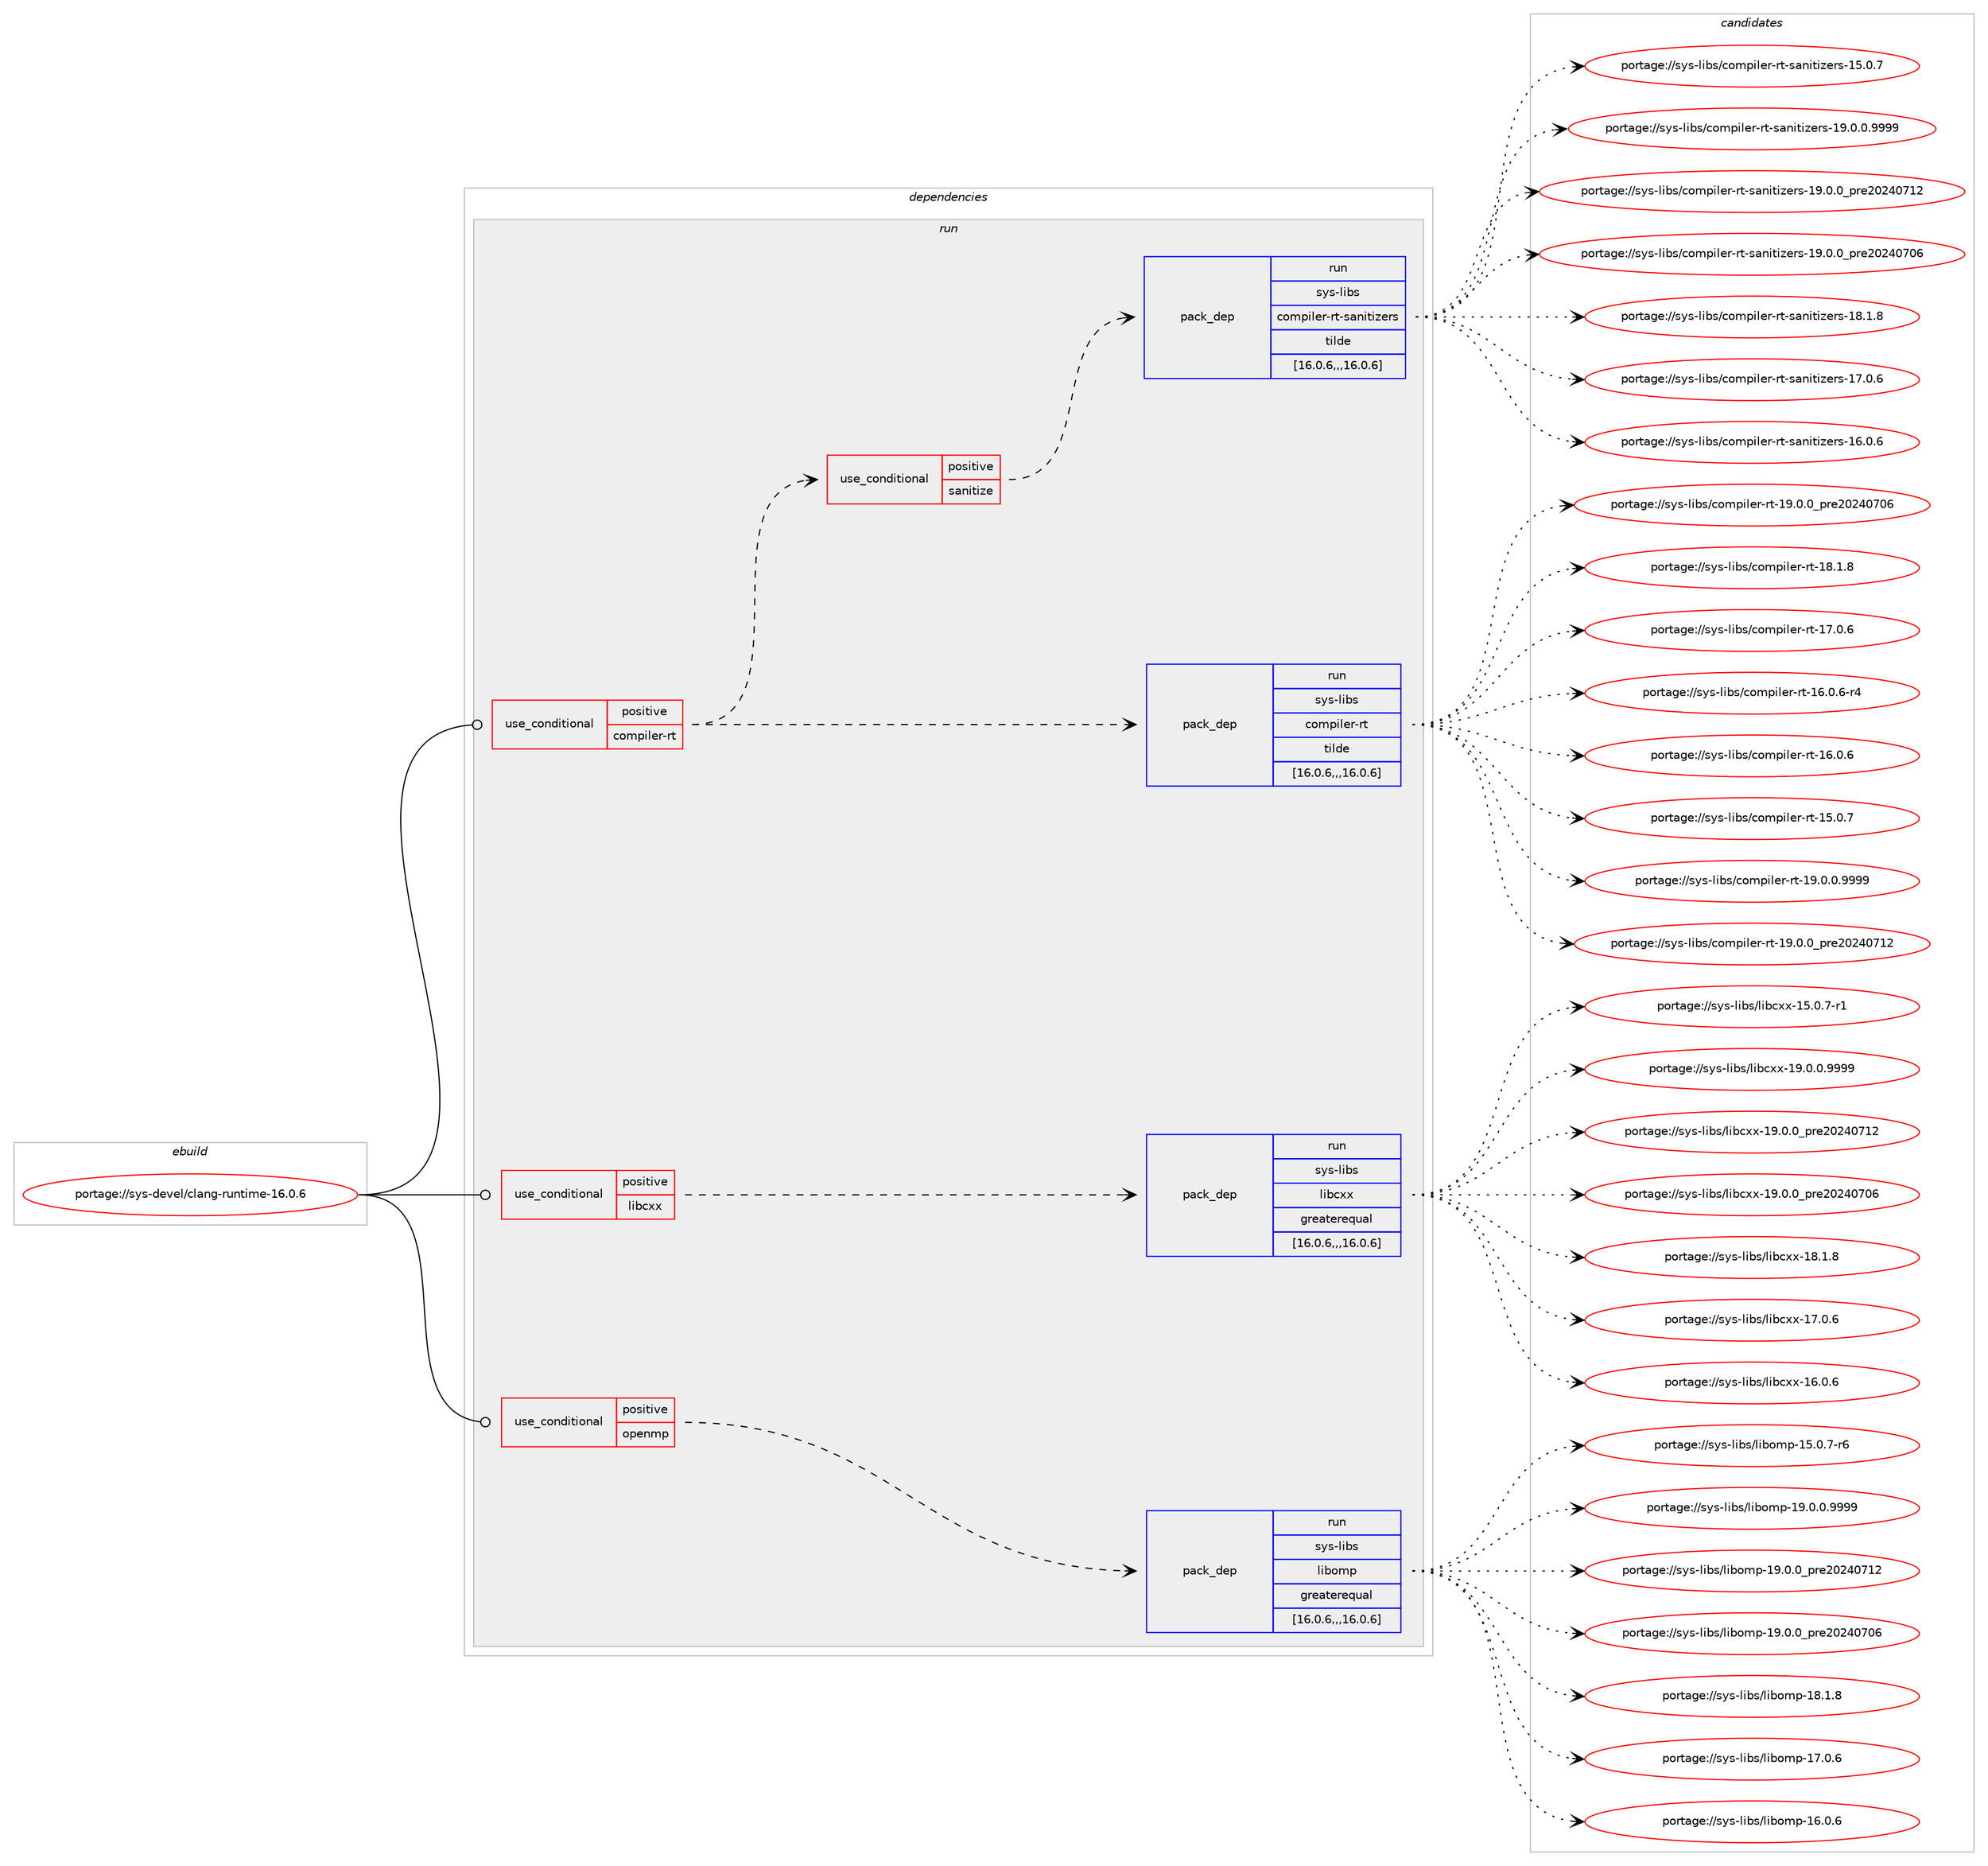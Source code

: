 digraph prolog {

# *************
# Graph options
# *************

newrank=true;
concentrate=true;
compound=true;
graph [rankdir=LR,fontname=Helvetica,fontsize=10,ranksep=1.5];#, ranksep=2.5, nodesep=0.2];
edge  [arrowhead=vee];
node  [fontname=Helvetica,fontsize=10];

# **********
# The ebuild
# **********

subgraph cluster_leftcol {
color=gray;
label=<<i>ebuild</i>>;
id [label="portage://sys-devel/clang-runtime-16.0.6", color=red, width=4, href="../sys-devel/clang-runtime-16.0.6.svg"];
}

# ****************
# The dependencies
# ****************

subgraph cluster_midcol {
color=gray;
label=<<i>dependencies</i>>;
subgraph cluster_compile {
fillcolor="#eeeeee";
style=filled;
label=<<i>compile</i>>;
}
subgraph cluster_compileandrun {
fillcolor="#eeeeee";
style=filled;
label=<<i>compile and run</i>>;
}
subgraph cluster_run {
fillcolor="#eeeeee";
style=filled;
label=<<i>run</i>>;
subgraph cond451 {
dependency2340 [label=<<TABLE BORDER="0" CELLBORDER="1" CELLSPACING="0" CELLPADDING="4"><TR><TD ROWSPAN="3" CELLPADDING="10">use_conditional</TD></TR><TR><TD>positive</TD></TR><TR><TD>compiler-rt</TD></TR></TABLE>>, shape=none, color=red];
subgraph pack1874 {
dependency2341 [label=<<TABLE BORDER="0" CELLBORDER="1" CELLSPACING="0" CELLPADDING="4" WIDTH="220"><TR><TD ROWSPAN="6" CELLPADDING="30">pack_dep</TD></TR><TR><TD WIDTH="110">run</TD></TR><TR><TD>sys-libs</TD></TR><TR><TD>compiler-rt</TD></TR><TR><TD>tilde</TD></TR><TR><TD>[16.0.6,,,16.0.6]</TD></TR></TABLE>>, shape=none, color=blue];
}
dependency2340:e -> dependency2341:w [weight=20,style="dashed",arrowhead="vee"];
subgraph cond452 {
dependency2342 [label=<<TABLE BORDER="0" CELLBORDER="1" CELLSPACING="0" CELLPADDING="4"><TR><TD ROWSPAN="3" CELLPADDING="10">use_conditional</TD></TR><TR><TD>positive</TD></TR><TR><TD>sanitize</TD></TR></TABLE>>, shape=none, color=red];
subgraph pack1875 {
dependency2343 [label=<<TABLE BORDER="0" CELLBORDER="1" CELLSPACING="0" CELLPADDING="4" WIDTH="220"><TR><TD ROWSPAN="6" CELLPADDING="30">pack_dep</TD></TR><TR><TD WIDTH="110">run</TD></TR><TR><TD>sys-libs</TD></TR><TR><TD>compiler-rt-sanitizers</TD></TR><TR><TD>tilde</TD></TR><TR><TD>[16.0.6,,,16.0.6]</TD></TR></TABLE>>, shape=none, color=blue];
}
dependency2342:e -> dependency2343:w [weight=20,style="dashed",arrowhead="vee"];
}
dependency2340:e -> dependency2342:w [weight=20,style="dashed",arrowhead="vee"];
}
id:e -> dependency2340:w [weight=20,style="solid",arrowhead="odot"];
subgraph cond453 {
dependency2344 [label=<<TABLE BORDER="0" CELLBORDER="1" CELLSPACING="0" CELLPADDING="4"><TR><TD ROWSPAN="3" CELLPADDING="10">use_conditional</TD></TR><TR><TD>positive</TD></TR><TR><TD>libcxx</TD></TR></TABLE>>, shape=none, color=red];
subgraph pack1876 {
dependency2345 [label=<<TABLE BORDER="0" CELLBORDER="1" CELLSPACING="0" CELLPADDING="4" WIDTH="220"><TR><TD ROWSPAN="6" CELLPADDING="30">pack_dep</TD></TR><TR><TD WIDTH="110">run</TD></TR><TR><TD>sys-libs</TD></TR><TR><TD>libcxx</TD></TR><TR><TD>greaterequal</TD></TR><TR><TD>[16.0.6,,,16.0.6]</TD></TR></TABLE>>, shape=none, color=blue];
}
dependency2344:e -> dependency2345:w [weight=20,style="dashed",arrowhead="vee"];
}
id:e -> dependency2344:w [weight=20,style="solid",arrowhead="odot"];
subgraph cond454 {
dependency2346 [label=<<TABLE BORDER="0" CELLBORDER="1" CELLSPACING="0" CELLPADDING="4"><TR><TD ROWSPAN="3" CELLPADDING="10">use_conditional</TD></TR><TR><TD>positive</TD></TR><TR><TD>openmp</TD></TR></TABLE>>, shape=none, color=red];
subgraph pack1877 {
dependency2347 [label=<<TABLE BORDER="0" CELLBORDER="1" CELLSPACING="0" CELLPADDING="4" WIDTH="220"><TR><TD ROWSPAN="6" CELLPADDING="30">pack_dep</TD></TR><TR><TD WIDTH="110">run</TD></TR><TR><TD>sys-libs</TD></TR><TR><TD>libomp</TD></TR><TR><TD>greaterequal</TD></TR><TR><TD>[16.0.6,,,16.0.6]</TD></TR></TABLE>>, shape=none, color=blue];
}
dependency2346:e -> dependency2347:w [weight=20,style="dashed",arrowhead="vee"];
}
id:e -> dependency2346:w [weight=20,style="solid",arrowhead="odot"];
}
}

# **************
# The candidates
# **************

subgraph cluster_choices {
rank=same;
color=gray;
label=<<i>candidates</i>>;

subgraph choice1874 {
color=black;
nodesep=1;
choice1151211154510810598115479911110911210510810111445114116454957464846484657575757 [label="portage://sys-libs/compiler-rt-19.0.0.9999", color=red, width=4,href="../sys-libs/compiler-rt-19.0.0.9999.svg"];
choice115121115451081059811547991111091121051081011144511411645495746484648951121141015048505248554950 [label="portage://sys-libs/compiler-rt-19.0.0_pre20240712", color=red, width=4,href="../sys-libs/compiler-rt-19.0.0_pre20240712.svg"];
choice115121115451081059811547991111091121051081011144511411645495746484648951121141015048505248554854 [label="portage://sys-libs/compiler-rt-19.0.0_pre20240706", color=red, width=4,href="../sys-libs/compiler-rt-19.0.0_pre20240706.svg"];
choice115121115451081059811547991111091121051081011144511411645495646494656 [label="portage://sys-libs/compiler-rt-18.1.8", color=red, width=4,href="../sys-libs/compiler-rt-18.1.8.svg"];
choice115121115451081059811547991111091121051081011144511411645495546484654 [label="portage://sys-libs/compiler-rt-17.0.6", color=red, width=4,href="../sys-libs/compiler-rt-17.0.6.svg"];
choice1151211154510810598115479911110911210510810111445114116454954464846544511452 [label="portage://sys-libs/compiler-rt-16.0.6-r4", color=red, width=4,href="../sys-libs/compiler-rt-16.0.6-r4.svg"];
choice115121115451081059811547991111091121051081011144511411645495446484654 [label="portage://sys-libs/compiler-rt-16.0.6", color=red, width=4,href="../sys-libs/compiler-rt-16.0.6.svg"];
choice115121115451081059811547991111091121051081011144511411645495346484655 [label="portage://sys-libs/compiler-rt-15.0.7", color=red, width=4,href="../sys-libs/compiler-rt-15.0.7.svg"];
dependency2341:e -> choice1151211154510810598115479911110911210510810111445114116454957464846484657575757:w [style=dotted,weight="100"];
dependency2341:e -> choice115121115451081059811547991111091121051081011144511411645495746484648951121141015048505248554950:w [style=dotted,weight="100"];
dependency2341:e -> choice115121115451081059811547991111091121051081011144511411645495746484648951121141015048505248554854:w [style=dotted,weight="100"];
dependency2341:e -> choice115121115451081059811547991111091121051081011144511411645495646494656:w [style=dotted,weight="100"];
dependency2341:e -> choice115121115451081059811547991111091121051081011144511411645495546484654:w [style=dotted,weight="100"];
dependency2341:e -> choice1151211154510810598115479911110911210510810111445114116454954464846544511452:w [style=dotted,weight="100"];
dependency2341:e -> choice115121115451081059811547991111091121051081011144511411645495446484654:w [style=dotted,weight="100"];
dependency2341:e -> choice115121115451081059811547991111091121051081011144511411645495346484655:w [style=dotted,weight="100"];
}
subgraph choice1875 {
color=black;
nodesep=1;
choice11512111545108105981154799111109112105108101114451141164511597110105116105122101114115454957464846484657575757 [label="portage://sys-libs/compiler-rt-sanitizers-19.0.0.9999", color=red, width=4,href="../sys-libs/compiler-rt-sanitizers-19.0.0.9999.svg"];
choice1151211154510810598115479911110911210510810111445114116451159711010511610512210111411545495746484648951121141015048505248554950 [label="portage://sys-libs/compiler-rt-sanitizers-19.0.0_pre20240712", color=red, width=4,href="../sys-libs/compiler-rt-sanitizers-19.0.0_pre20240712.svg"];
choice1151211154510810598115479911110911210510810111445114116451159711010511610512210111411545495746484648951121141015048505248554854 [label="portage://sys-libs/compiler-rt-sanitizers-19.0.0_pre20240706", color=red, width=4,href="../sys-libs/compiler-rt-sanitizers-19.0.0_pre20240706.svg"];
choice1151211154510810598115479911110911210510810111445114116451159711010511610512210111411545495646494656 [label="portage://sys-libs/compiler-rt-sanitizers-18.1.8", color=red, width=4,href="../sys-libs/compiler-rt-sanitizers-18.1.8.svg"];
choice1151211154510810598115479911110911210510810111445114116451159711010511610512210111411545495546484654 [label="portage://sys-libs/compiler-rt-sanitizers-17.0.6", color=red, width=4,href="../sys-libs/compiler-rt-sanitizers-17.0.6.svg"];
choice1151211154510810598115479911110911210510810111445114116451159711010511610512210111411545495446484654 [label="portage://sys-libs/compiler-rt-sanitizers-16.0.6", color=red, width=4,href="../sys-libs/compiler-rt-sanitizers-16.0.6.svg"];
choice1151211154510810598115479911110911210510810111445114116451159711010511610512210111411545495346484655 [label="portage://sys-libs/compiler-rt-sanitizers-15.0.7", color=red, width=4,href="../sys-libs/compiler-rt-sanitizers-15.0.7.svg"];
dependency2343:e -> choice11512111545108105981154799111109112105108101114451141164511597110105116105122101114115454957464846484657575757:w [style=dotted,weight="100"];
dependency2343:e -> choice1151211154510810598115479911110911210510810111445114116451159711010511610512210111411545495746484648951121141015048505248554950:w [style=dotted,weight="100"];
dependency2343:e -> choice1151211154510810598115479911110911210510810111445114116451159711010511610512210111411545495746484648951121141015048505248554854:w [style=dotted,weight="100"];
dependency2343:e -> choice1151211154510810598115479911110911210510810111445114116451159711010511610512210111411545495646494656:w [style=dotted,weight="100"];
dependency2343:e -> choice1151211154510810598115479911110911210510810111445114116451159711010511610512210111411545495546484654:w [style=dotted,weight="100"];
dependency2343:e -> choice1151211154510810598115479911110911210510810111445114116451159711010511610512210111411545495446484654:w [style=dotted,weight="100"];
dependency2343:e -> choice1151211154510810598115479911110911210510810111445114116451159711010511610512210111411545495346484655:w [style=dotted,weight="100"];
}
subgraph choice1876 {
color=black;
nodesep=1;
choice1151211154510810598115471081059899120120454957464846484657575757 [label="portage://sys-libs/libcxx-19.0.0.9999", color=red, width=4,href="../sys-libs/libcxx-19.0.0.9999.svg"];
choice115121115451081059811547108105989912012045495746484648951121141015048505248554950 [label="portage://sys-libs/libcxx-19.0.0_pre20240712", color=red, width=4,href="../sys-libs/libcxx-19.0.0_pre20240712.svg"];
choice115121115451081059811547108105989912012045495746484648951121141015048505248554854 [label="portage://sys-libs/libcxx-19.0.0_pre20240706", color=red, width=4,href="../sys-libs/libcxx-19.0.0_pre20240706.svg"];
choice115121115451081059811547108105989912012045495646494656 [label="portage://sys-libs/libcxx-18.1.8", color=red, width=4,href="../sys-libs/libcxx-18.1.8.svg"];
choice115121115451081059811547108105989912012045495546484654 [label="portage://sys-libs/libcxx-17.0.6", color=red, width=4,href="../sys-libs/libcxx-17.0.6.svg"];
choice115121115451081059811547108105989912012045495446484654 [label="portage://sys-libs/libcxx-16.0.6", color=red, width=4,href="../sys-libs/libcxx-16.0.6.svg"];
choice1151211154510810598115471081059899120120454953464846554511449 [label="portage://sys-libs/libcxx-15.0.7-r1", color=red, width=4,href="../sys-libs/libcxx-15.0.7-r1.svg"];
dependency2345:e -> choice1151211154510810598115471081059899120120454957464846484657575757:w [style=dotted,weight="100"];
dependency2345:e -> choice115121115451081059811547108105989912012045495746484648951121141015048505248554950:w [style=dotted,weight="100"];
dependency2345:e -> choice115121115451081059811547108105989912012045495746484648951121141015048505248554854:w [style=dotted,weight="100"];
dependency2345:e -> choice115121115451081059811547108105989912012045495646494656:w [style=dotted,weight="100"];
dependency2345:e -> choice115121115451081059811547108105989912012045495546484654:w [style=dotted,weight="100"];
dependency2345:e -> choice115121115451081059811547108105989912012045495446484654:w [style=dotted,weight="100"];
dependency2345:e -> choice1151211154510810598115471081059899120120454953464846554511449:w [style=dotted,weight="100"];
}
subgraph choice1877 {
color=black;
nodesep=1;
choice11512111545108105981154710810598111109112454957464846484657575757 [label="portage://sys-libs/libomp-19.0.0.9999", color=red, width=4,href="../sys-libs/libomp-19.0.0.9999.svg"];
choice1151211154510810598115471081059811110911245495746484648951121141015048505248554950 [label="portage://sys-libs/libomp-19.0.0_pre20240712", color=red, width=4,href="../sys-libs/libomp-19.0.0_pre20240712.svg"];
choice1151211154510810598115471081059811110911245495746484648951121141015048505248554854 [label="portage://sys-libs/libomp-19.0.0_pre20240706", color=red, width=4,href="../sys-libs/libomp-19.0.0_pre20240706.svg"];
choice1151211154510810598115471081059811110911245495646494656 [label="portage://sys-libs/libomp-18.1.8", color=red, width=4,href="../sys-libs/libomp-18.1.8.svg"];
choice1151211154510810598115471081059811110911245495546484654 [label="portage://sys-libs/libomp-17.0.6", color=red, width=4,href="../sys-libs/libomp-17.0.6.svg"];
choice1151211154510810598115471081059811110911245495446484654 [label="portage://sys-libs/libomp-16.0.6", color=red, width=4,href="../sys-libs/libomp-16.0.6.svg"];
choice11512111545108105981154710810598111109112454953464846554511454 [label="portage://sys-libs/libomp-15.0.7-r6", color=red, width=4,href="../sys-libs/libomp-15.0.7-r6.svg"];
dependency2347:e -> choice11512111545108105981154710810598111109112454957464846484657575757:w [style=dotted,weight="100"];
dependency2347:e -> choice1151211154510810598115471081059811110911245495746484648951121141015048505248554950:w [style=dotted,weight="100"];
dependency2347:e -> choice1151211154510810598115471081059811110911245495746484648951121141015048505248554854:w [style=dotted,weight="100"];
dependency2347:e -> choice1151211154510810598115471081059811110911245495646494656:w [style=dotted,weight="100"];
dependency2347:e -> choice1151211154510810598115471081059811110911245495546484654:w [style=dotted,weight="100"];
dependency2347:e -> choice1151211154510810598115471081059811110911245495446484654:w [style=dotted,weight="100"];
dependency2347:e -> choice11512111545108105981154710810598111109112454953464846554511454:w [style=dotted,weight="100"];
}
}

}

